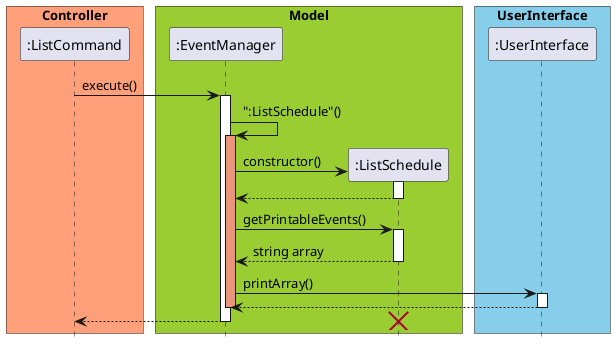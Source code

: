 @startuml

skinparam ParticipantPadding 10
skinparam BoxPadding 5
hide footbox

box "Controller" #LightSalmon
participant ":ListCommand"
end box

box "Model" #YellowGreen
participant ":EventManager"
participant ":ListSchedule"
end box

box "UserInterface" #skyblue
participant ":UserInterface"
end box

":ListCommand" -> ":EventManager" : execute()
activate ":EventManager"
":EventManager" -> ":EventManager" : ":ListSchedule"()
activate ":EventManager" #DarkSalmon
":EventManager" -> ":ListSchedule" ** : constructor()
activate ":ListSchedule"
":ListSchedule" --> ":EventManager"
deactivate ":ListSchedule"
":EventManager" -> ":ListSchedule" : getPrintableEvents()
activate ":ListSchedule"
":ListSchedule" --> ":EventManager" : string array
deactivate ":ListSchedule"
":EventManager" -> ":UserInterface" : printArray()
activate ":UserInterface"
":UserInterface" --> ":EventManager"
deactivate ":UserInterface"
deactivate ":EventManager"
":EventManager" --> ":ListCommand"
deactivate ":EventManager"
destroy ":ListSchedule"

@enduml